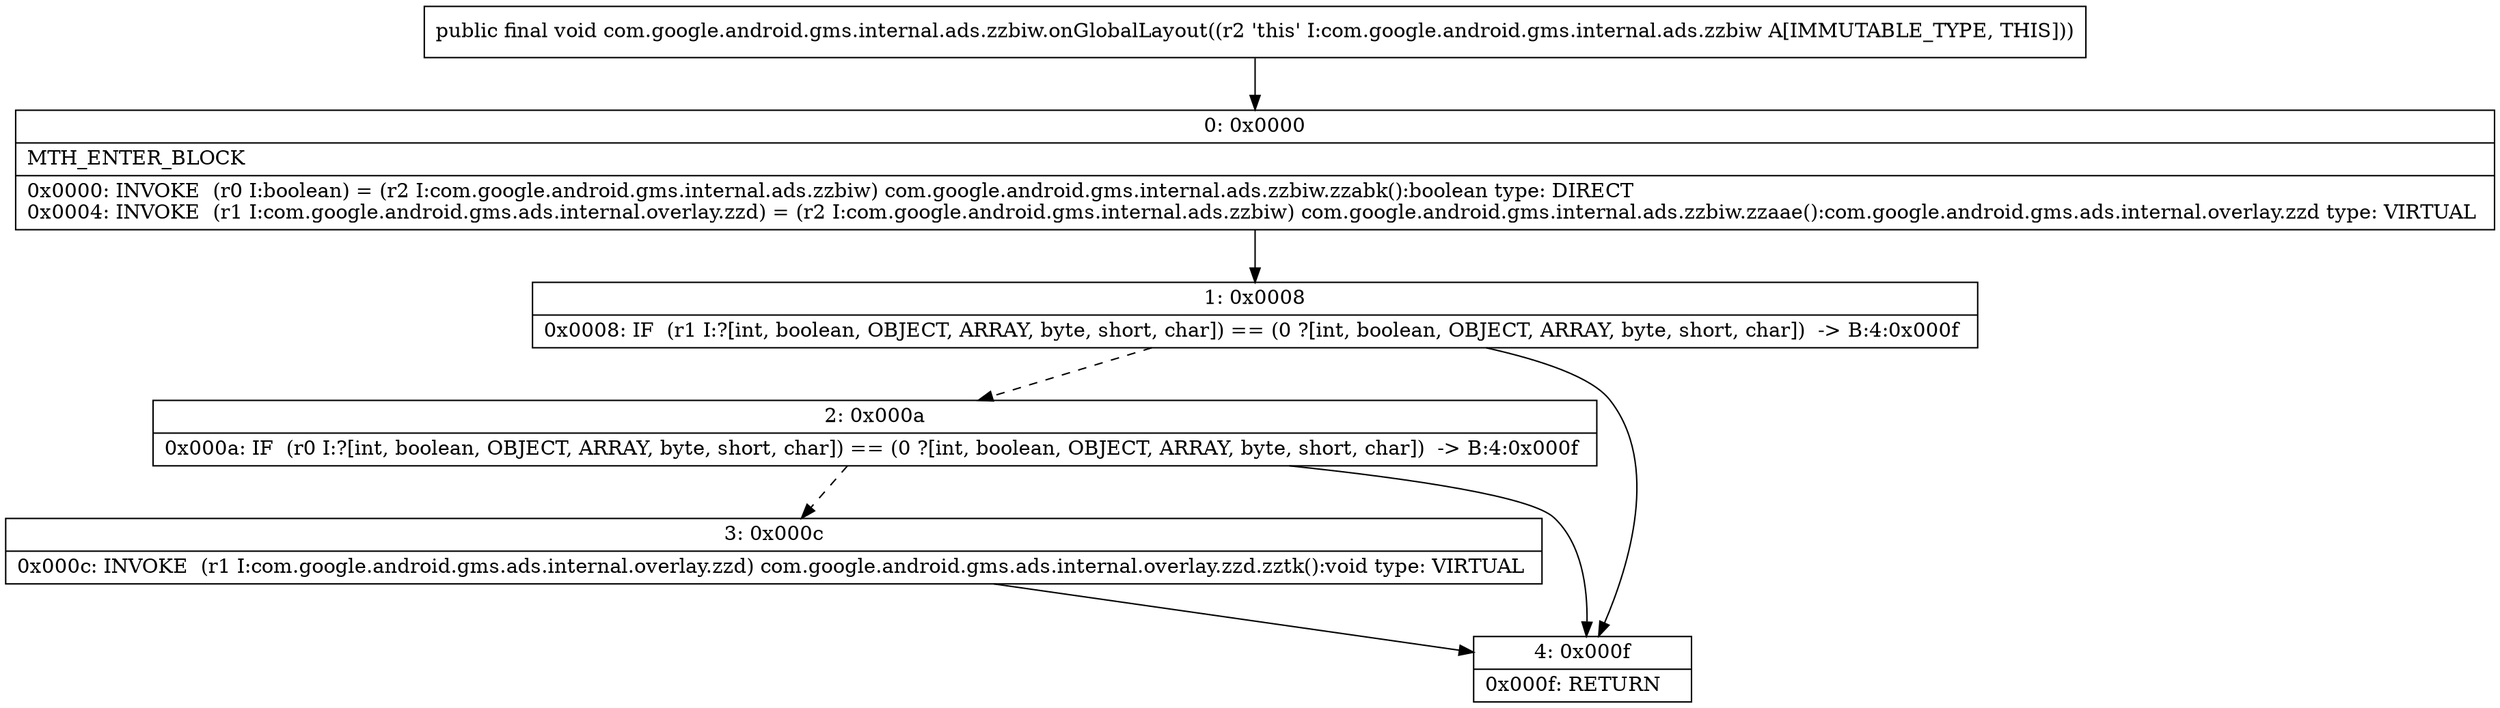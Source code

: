 digraph "CFG forcom.google.android.gms.internal.ads.zzbiw.onGlobalLayout()V" {
Node_0 [shape=record,label="{0\:\ 0x0000|MTH_ENTER_BLOCK\l|0x0000: INVOKE  (r0 I:boolean) = (r2 I:com.google.android.gms.internal.ads.zzbiw) com.google.android.gms.internal.ads.zzbiw.zzabk():boolean type: DIRECT \l0x0004: INVOKE  (r1 I:com.google.android.gms.ads.internal.overlay.zzd) = (r2 I:com.google.android.gms.internal.ads.zzbiw) com.google.android.gms.internal.ads.zzbiw.zzaae():com.google.android.gms.ads.internal.overlay.zzd type: VIRTUAL \l}"];
Node_1 [shape=record,label="{1\:\ 0x0008|0x0008: IF  (r1 I:?[int, boolean, OBJECT, ARRAY, byte, short, char]) == (0 ?[int, boolean, OBJECT, ARRAY, byte, short, char])  \-\> B:4:0x000f \l}"];
Node_2 [shape=record,label="{2\:\ 0x000a|0x000a: IF  (r0 I:?[int, boolean, OBJECT, ARRAY, byte, short, char]) == (0 ?[int, boolean, OBJECT, ARRAY, byte, short, char])  \-\> B:4:0x000f \l}"];
Node_3 [shape=record,label="{3\:\ 0x000c|0x000c: INVOKE  (r1 I:com.google.android.gms.ads.internal.overlay.zzd) com.google.android.gms.ads.internal.overlay.zzd.zztk():void type: VIRTUAL \l}"];
Node_4 [shape=record,label="{4\:\ 0x000f|0x000f: RETURN   \l}"];
MethodNode[shape=record,label="{public final void com.google.android.gms.internal.ads.zzbiw.onGlobalLayout((r2 'this' I:com.google.android.gms.internal.ads.zzbiw A[IMMUTABLE_TYPE, THIS])) }"];
MethodNode -> Node_0;
Node_0 -> Node_1;
Node_1 -> Node_2[style=dashed];
Node_1 -> Node_4;
Node_2 -> Node_3[style=dashed];
Node_2 -> Node_4;
Node_3 -> Node_4;
}

